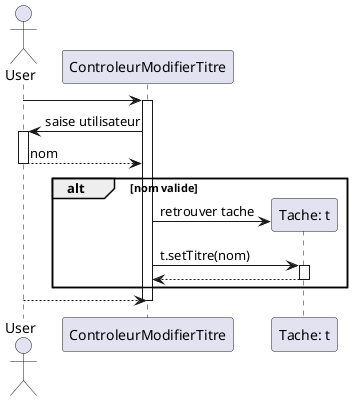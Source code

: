 @startuml

actor User
User -> ControleurModifierTitre:
activate ControleurModifierTitre

	ControleurModifierTitre -> User: saise utilisateur
	activate User
	ControleurModifierTitre <-- User: nom
	deactivate User

	alt nom valide
		create "Tache: t"
		ControleurModifierTitre -> "Tache: t": retrouver tache

		ControleurModifierTitre -> "Tache: t": t.setTitre(nom)
		activate "Tache: t"
		ControleurModifierTitre <-- "Tache: t"
		deactivate "Tache: t"


	end

ControleurModifierTitre <--	User:
deactivate ControleurModifierTitre

@enduml